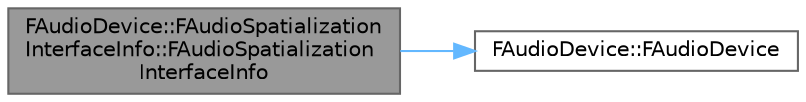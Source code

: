digraph "FAudioDevice::FAudioSpatializationInterfaceInfo::FAudioSpatializationInterfaceInfo"
{
 // INTERACTIVE_SVG=YES
 // LATEX_PDF_SIZE
  bgcolor="transparent";
  edge [fontname=Helvetica,fontsize=10,labelfontname=Helvetica,labelfontsize=10];
  node [fontname=Helvetica,fontsize=10,shape=box,height=0.2,width=0.4];
  rankdir="LR";
  Node1 [id="Node000001",label="FAudioDevice::FAudioSpatialization\lInterfaceInfo::FAudioSpatialization\lInterfaceInfo",height=0.2,width=0.4,color="gray40", fillcolor="grey60", style="filled", fontcolor="black",tooltip=" "];
  Node1 -> Node2 [id="edge1_Node000001_Node000002",color="steelblue1",style="solid",tooltip=" "];
  Node2 [id="Node000002",label="FAudioDevice::FAudioDevice",height=0.2,width=0.4,color="grey40", fillcolor="white", style="filled",URL="$d7/db1/classFAudioDevice.html#a32f3ea617a301196be4c64c8774d76c9",tooltip="Constructor."];
}

